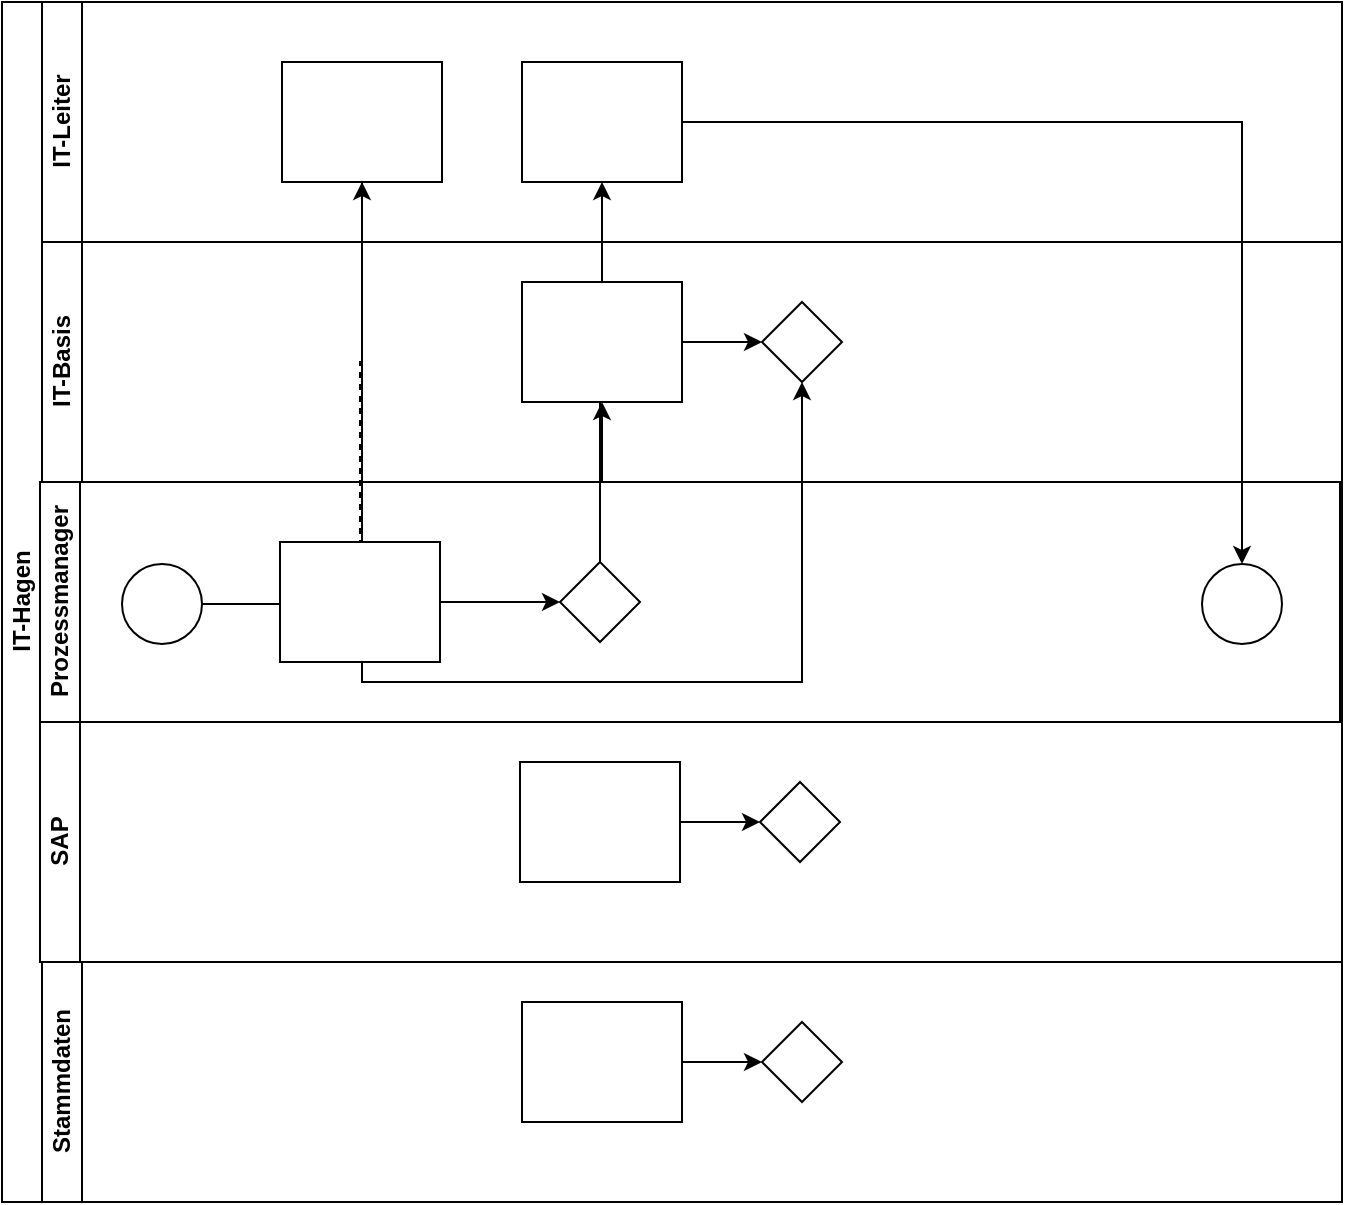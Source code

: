 <mxfile version="23.1.2" type="github">
  <diagram id="prtHgNgQTEPvFCAcTncT" name="Page-1">
    <mxGraphModel dx="920" dy="645" grid="1" gridSize="10" guides="1" tooltips="1" connect="1" arrows="1" fold="1" page="1" pageScale="1" pageWidth="827" pageHeight="1169" math="0" shadow="0">
      <root>
        <mxCell id="0" />
        <mxCell id="1" parent="0" />
        <mxCell id="dNxyNK7c78bLwvsdeMH5-19" value="IT-Hagen" style="swimlane;html=1;childLayout=stackLayout;resizeParent=1;resizeParentMax=0;horizontal=0;startSize=20;horizontalStack=0;container=0;" parent="1" vertex="1">
          <mxGeometry x="120" y="120" width="670" height="600" as="geometry" />
        </mxCell>
        <mxCell id="dNxyNK7c78bLwvsdeMH5-27" value="" style="edgeStyle=orthogonalEdgeStyle;rounded=0;orthogonalLoop=1;jettySize=auto;html=1;dashed=1;endArrow=none;endFill=0;" parent="1" source="dNxyNK7c78bLwvsdeMH5-24" target="dNxyNK7c78bLwvsdeMH5-26" edge="1">
          <mxGeometry relative="1" as="geometry" />
        </mxCell>
        <mxCell id="dNxyNK7c78bLwvsdeMH5-31" style="edgeStyle=orthogonalEdgeStyle;rounded=0;orthogonalLoop=1;jettySize=auto;html=1;endArrow=classic;endFill=1;" parent="1" source="dNxyNK7c78bLwvsdeMH5-28" target="dNxyNK7c78bLwvsdeMH5-30" edge="1">
          <mxGeometry relative="1" as="geometry" />
        </mxCell>
        <mxCell id="dNxyNK7c78bLwvsdeMH5-35" style="edgeStyle=orthogonalEdgeStyle;rounded=0;orthogonalLoop=1;jettySize=auto;html=1;endArrow=classic;endFill=1;" parent="1" source="dNxyNK7c78bLwvsdeMH5-28" target="dNxyNK7c78bLwvsdeMH5-34" edge="1">
          <mxGeometry relative="1" as="geometry" />
        </mxCell>
        <mxCell id="dNxyNK7c78bLwvsdeMH5-38" style="edgeStyle=orthogonalEdgeStyle;rounded=0;orthogonalLoop=1;jettySize=auto;html=1;endArrow=classic;endFill=1;" parent="1" source="dNxyNK7c78bLwvsdeMH5-26" target="dNxyNK7c78bLwvsdeMH5-36" edge="1">
          <mxGeometry relative="1" as="geometry">
            <Array as="points">
              <mxPoint x="300" y="460" />
              <mxPoint x="520" y="460" />
            </Array>
          </mxGeometry>
        </mxCell>
        <mxCell id="dNxyNK7c78bLwvsdeMH5-20" value="IT-Leiter" style="swimlane;html=1;startSize=20;horizontal=0;" parent="1" vertex="1">
          <mxGeometry x="140" y="120" width="650" height="120" as="geometry" />
        </mxCell>
        <mxCell id="dNxyNK7c78bLwvsdeMH5-25" value="" style="edgeStyle=orthogonalEdgeStyle;rounded=0;orthogonalLoop=1;jettySize=auto;html=1;" parent="dNxyNK7c78bLwvsdeMH5-20" source="dNxyNK7c78bLwvsdeMH5-23" target="dNxyNK7c78bLwvsdeMH5-24" edge="1">
          <mxGeometry relative="1" as="geometry" />
        </mxCell>
        <mxCell id="dNxyNK7c78bLwvsdeMH5-23" value="" style="ellipse;whiteSpace=wrap;html=1;" parent="dNxyNK7c78bLwvsdeMH5-20" vertex="1">
          <mxGeometry x="40" y="281" width="40" height="40" as="geometry" />
        </mxCell>
        <mxCell id="dNxyNK7c78bLwvsdeMH5-24" value="" style="rounded=0;whiteSpace=wrap;html=1;fontFamily=Helvetica;fontSize=12;fontColor=#000000;align=center;" parent="dNxyNK7c78bLwvsdeMH5-20" vertex="1">
          <mxGeometry x="120" y="30" width="80" height="60" as="geometry" />
        </mxCell>
        <mxCell id="dNxyNK7c78bLwvsdeMH5-33" value="" style="edgeStyle=orthogonalEdgeStyle;rounded=0;orthogonalLoop=1;jettySize=auto;html=1;endArrow=classic;endFill=1;" parent="dNxyNK7c78bLwvsdeMH5-20" source="dNxyNK7c78bLwvsdeMH5-30" target="dNxyNK7c78bLwvsdeMH5-32" edge="1">
          <mxGeometry relative="1" as="geometry" />
        </mxCell>
        <mxCell id="dNxyNK7c78bLwvsdeMH5-30" value="" style="rounded=0;whiteSpace=wrap;html=1;fontFamily=Helvetica;fontSize=12;fontColor=#000000;align=center;" parent="dNxyNK7c78bLwvsdeMH5-20" vertex="1">
          <mxGeometry x="240" y="30" width="80" height="60" as="geometry" />
        </mxCell>
        <mxCell id="dNxyNK7c78bLwvsdeMH5-32" value="" style="ellipse;whiteSpace=wrap;html=1;" parent="dNxyNK7c78bLwvsdeMH5-20" vertex="1">
          <mxGeometry x="580" y="281" width="40" height="40" as="geometry" />
        </mxCell>
        <mxCell id="dNxyNK7c78bLwvsdeMH5-21" value="Prozessmanager" style="swimlane;html=1;startSize=20;horizontal=0;" parent="1" vertex="1">
          <mxGeometry x="139" y="360" width="650" height="120" as="geometry" />
        </mxCell>
        <mxCell id="dNxyNK7c78bLwvsdeMH5-29" value="" style="edgeStyle=orthogonalEdgeStyle;rounded=0;orthogonalLoop=1;jettySize=auto;html=1;endArrow=classic;endFill=1;" parent="dNxyNK7c78bLwvsdeMH5-21" source="dNxyNK7c78bLwvsdeMH5-26" target="dNxyNK7c78bLwvsdeMH5-28" edge="1">
          <mxGeometry relative="1" as="geometry" />
        </mxCell>
        <mxCell id="dNxyNK7c78bLwvsdeMH5-26" value="" style="rounded=0;whiteSpace=wrap;html=1;fontFamily=Helvetica;fontSize=12;fontColor=#000000;align=center;" parent="dNxyNK7c78bLwvsdeMH5-21" vertex="1">
          <mxGeometry x="120" y="30" width="80" height="60" as="geometry" />
        </mxCell>
        <mxCell id="dNxyNK7c78bLwvsdeMH5-28" value="" style="rhombus;whiteSpace=wrap;html=1;fontFamily=Helvetica;fontSize=12;fontColor=#000000;align=center;" parent="dNxyNK7c78bLwvsdeMH5-21" vertex="1">
          <mxGeometry x="260" y="40" width="40" height="40" as="geometry" />
        </mxCell>
        <mxCell id="dNxyNK7c78bLwvsdeMH5-22" value="IT-Basis" style="swimlane;html=1;startSize=20;horizontal=0;" parent="1" vertex="1">
          <mxGeometry x="140" y="240" width="650" height="120" as="geometry" />
        </mxCell>
        <mxCell id="dNxyNK7c78bLwvsdeMH5-37" value="" style="edgeStyle=orthogonalEdgeStyle;rounded=0;orthogonalLoop=1;jettySize=auto;html=1;endArrow=classic;endFill=1;" parent="dNxyNK7c78bLwvsdeMH5-22" source="dNxyNK7c78bLwvsdeMH5-34" target="dNxyNK7c78bLwvsdeMH5-36" edge="1">
          <mxGeometry relative="1" as="geometry" />
        </mxCell>
        <mxCell id="dNxyNK7c78bLwvsdeMH5-34" value="" style="rounded=0;whiteSpace=wrap;html=1;fontFamily=Helvetica;fontSize=12;fontColor=#000000;align=center;" parent="dNxyNK7c78bLwvsdeMH5-22" vertex="1">
          <mxGeometry x="240" y="20" width="80" height="60" as="geometry" />
        </mxCell>
        <mxCell id="dNxyNK7c78bLwvsdeMH5-36" value="" style="rhombus;whiteSpace=wrap;html=1;fontFamily=Helvetica;fontSize=12;fontColor=#000000;align=center;" parent="dNxyNK7c78bLwvsdeMH5-22" vertex="1">
          <mxGeometry x="360" y="30" width="40" height="40" as="geometry" />
        </mxCell>
        <mxCell id="2m_sSM8cgBox07Xhcx77-5" value="SAP" style="swimlane;html=1;startSize=20;horizontal=0;" parent="1" vertex="1">
          <mxGeometry x="139" y="480" width="651" height="120" as="geometry" />
        </mxCell>
        <mxCell id="2m_sSM8cgBox07Xhcx77-6" value="" style="edgeStyle=orthogonalEdgeStyle;rounded=0;orthogonalLoop=1;jettySize=auto;html=1;endArrow=classic;endFill=1;" parent="2m_sSM8cgBox07Xhcx77-5" source="2m_sSM8cgBox07Xhcx77-7" target="2m_sSM8cgBox07Xhcx77-8" edge="1">
          <mxGeometry relative="1" as="geometry" />
        </mxCell>
        <mxCell id="2m_sSM8cgBox07Xhcx77-7" value="" style="rounded=0;whiteSpace=wrap;html=1;fontFamily=Helvetica;fontSize=12;fontColor=#000000;align=center;" parent="2m_sSM8cgBox07Xhcx77-5" vertex="1">
          <mxGeometry x="240" y="20" width="80" height="60" as="geometry" />
        </mxCell>
        <mxCell id="2m_sSM8cgBox07Xhcx77-8" value="" style="rhombus;whiteSpace=wrap;html=1;fontFamily=Helvetica;fontSize=12;fontColor=#000000;align=center;" parent="2m_sSM8cgBox07Xhcx77-5" vertex="1">
          <mxGeometry x="360" y="30" width="40" height="40" as="geometry" />
        </mxCell>
        <mxCell id="2m_sSM8cgBox07Xhcx77-9" value="Stammdaten" style="swimlane;html=1;startSize=20;horizontal=0;" parent="1" vertex="1">
          <mxGeometry x="140" y="600" width="650" height="120" as="geometry" />
        </mxCell>
        <mxCell id="2m_sSM8cgBox07Xhcx77-10" value="" style="edgeStyle=orthogonalEdgeStyle;rounded=0;orthogonalLoop=1;jettySize=auto;html=1;endArrow=classic;endFill=1;" parent="2m_sSM8cgBox07Xhcx77-9" source="2m_sSM8cgBox07Xhcx77-11" target="2m_sSM8cgBox07Xhcx77-12" edge="1">
          <mxGeometry relative="1" as="geometry" />
        </mxCell>
        <mxCell id="2m_sSM8cgBox07Xhcx77-11" value="" style="rounded=0;whiteSpace=wrap;html=1;fontFamily=Helvetica;fontSize=12;fontColor=#000000;align=center;" parent="2m_sSM8cgBox07Xhcx77-9" vertex="1">
          <mxGeometry x="240" y="20" width="80" height="60" as="geometry" />
        </mxCell>
        <mxCell id="2m_sSM8cgBox07Xhcx77-12" value="" style="rhombus;whiteSpace=wrap;html=1;fontFamily=Helvetica;fontSize=12;fontColor=#000000;align=center;" parent="2m_sSM8cgBox07Xhcx77-9" vertex="1">
          <mxGeometry x="360" y="30" width="40" height="40" as="geometry" />
        </mxCell>
      </root>
    </mxGraphModel>
  </diagram>
</mxfile>
